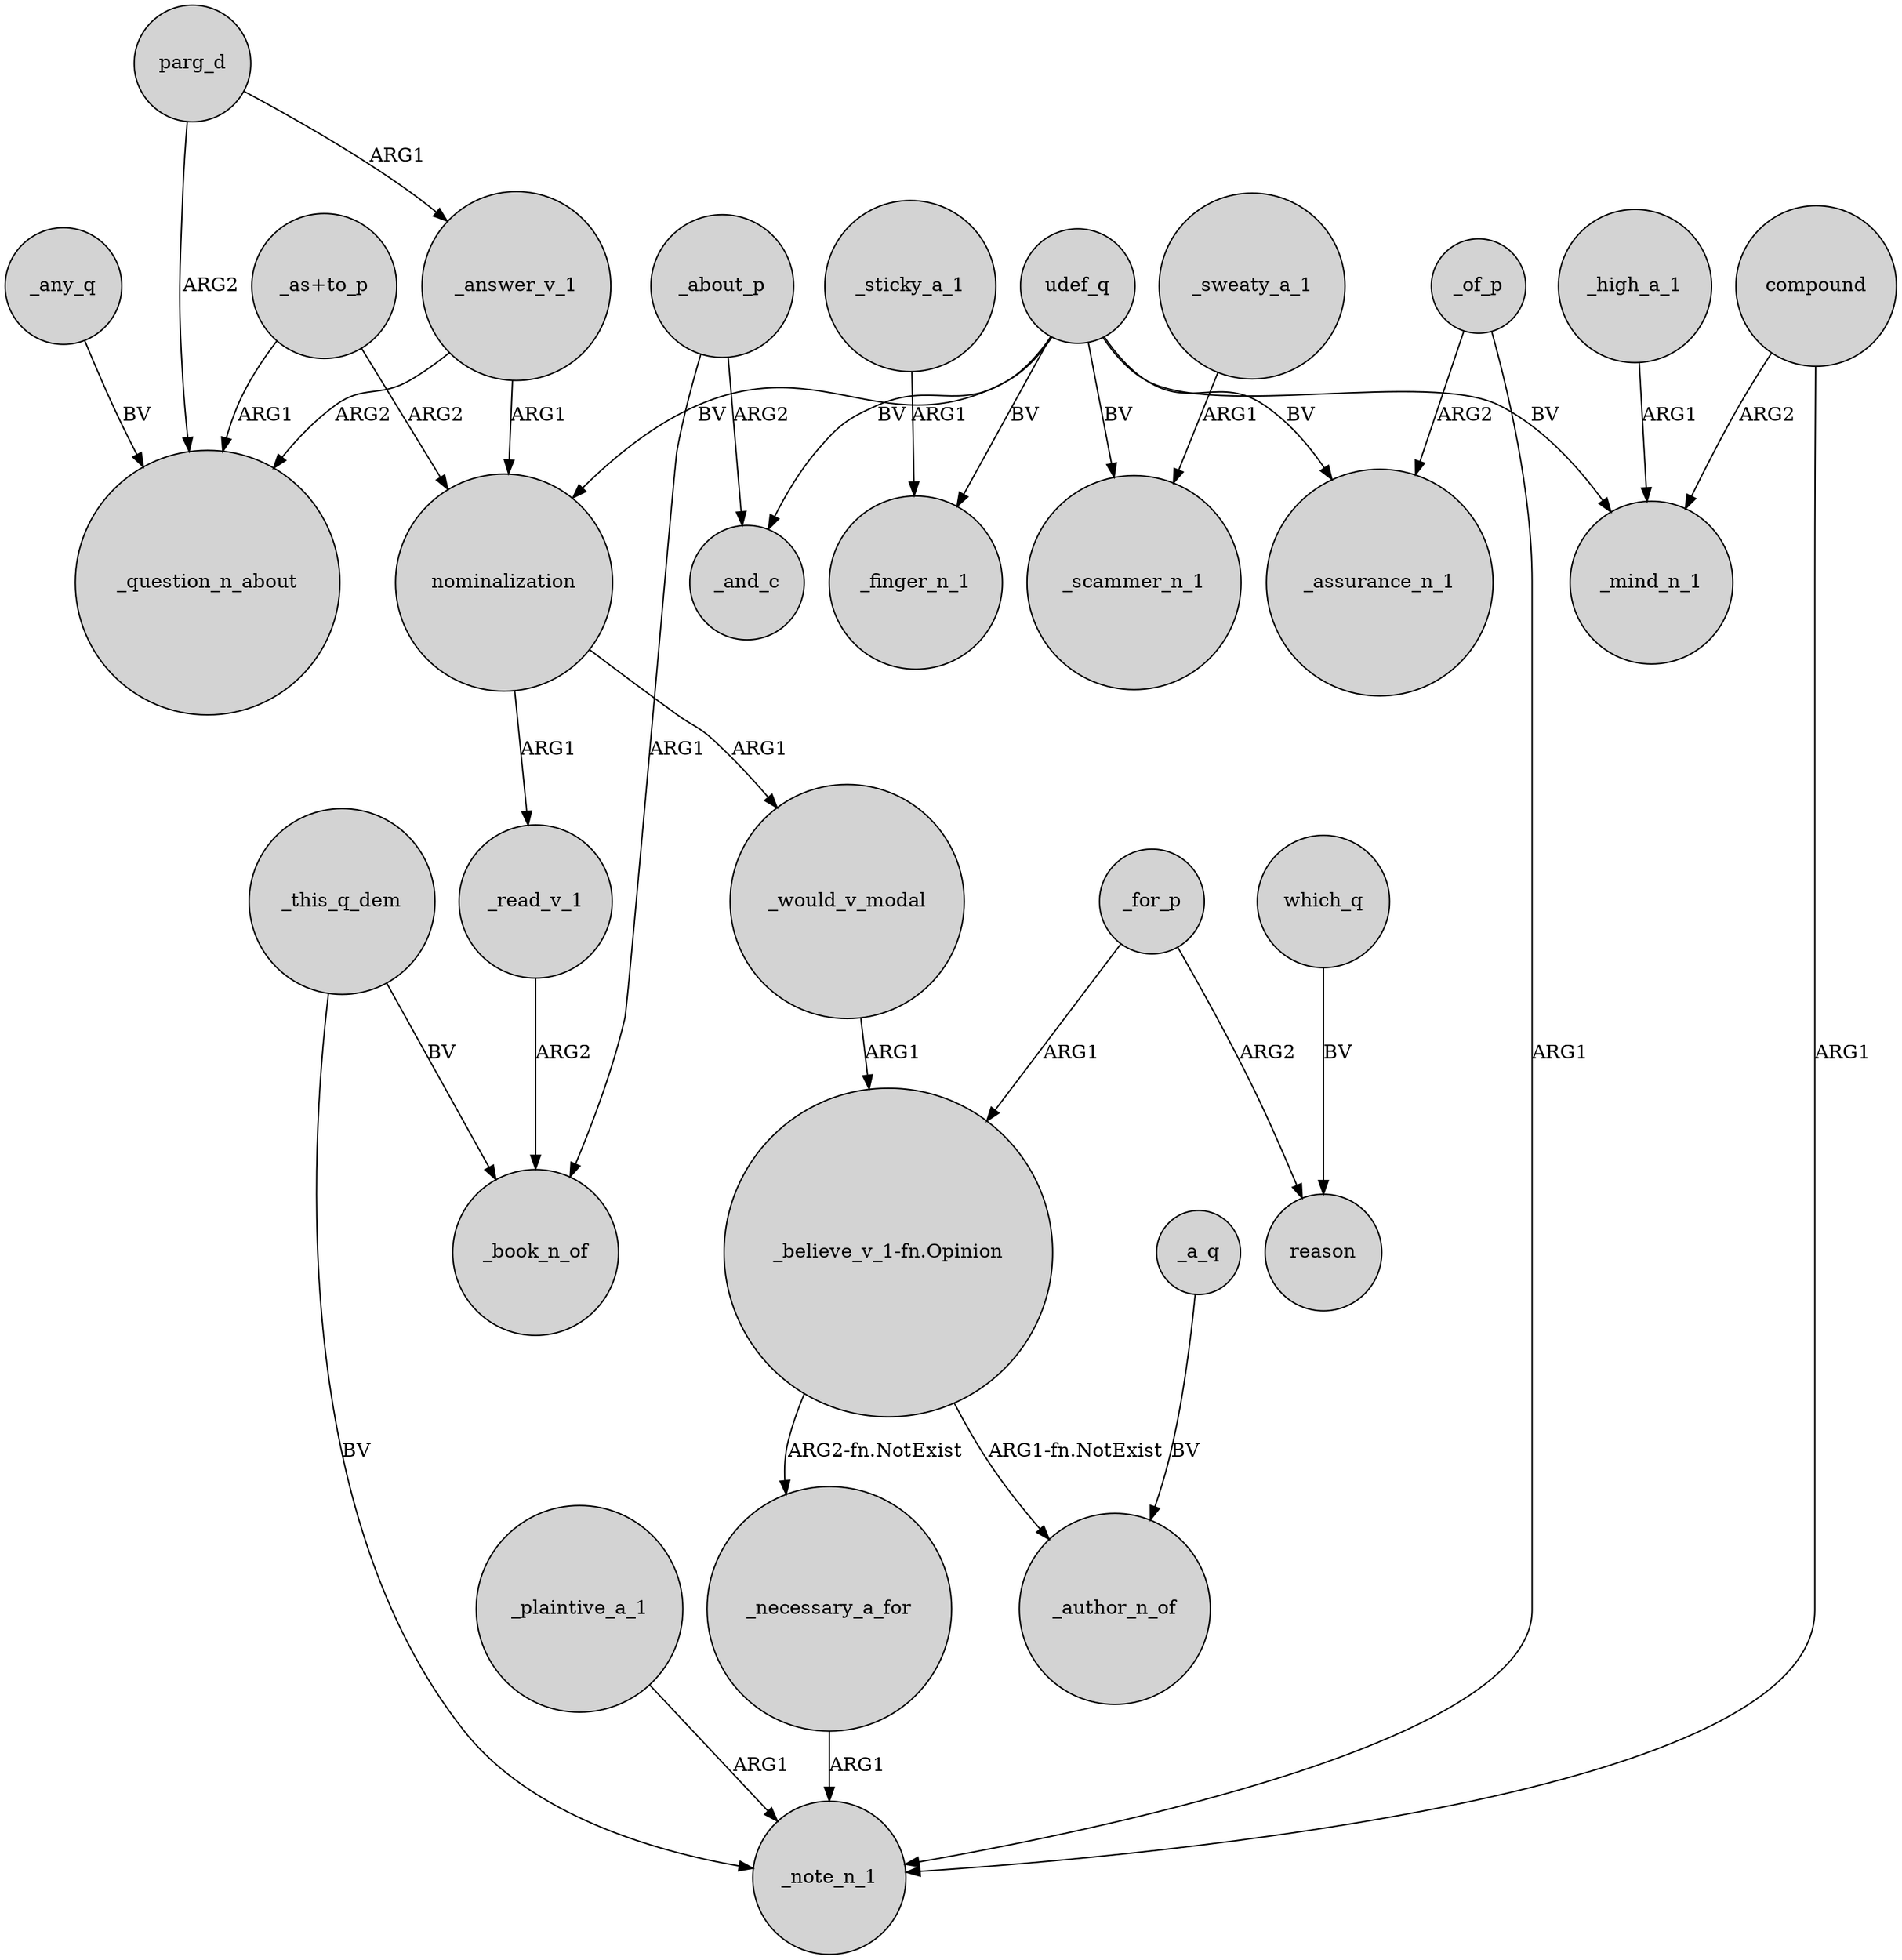 digraph {
	node [shape=circle style=filled]
	parg_d -> _question_n_about [label=ARG2]
	nominalization -> _read_v_1 [label=ARG1]
	_of_p -> _note_n_1 [label=ARG1]
	_plaintive_a_1 -> _note_n_1 [label=ARG1]
	_a_q -> _author_n_of [label=BV]
	compound -> _note_n_1 [label=ARG1]
	nominalization -> _would_v_modal [label=ARG1]
	parg_d -> _answer_v_1 [label=ARG1]
	_for_p -> reason [label=ARG2]
	_would_v_modal -> "_believe_v_1-fn.Opinion" [label=ARG1]
	_sticky_a_1 -> _finger_n_1 [label=ARG1]
	_necessary_a_for -> _note_n_1 [label=ARG1]
	"_as+to_p" -> _question_n_about [label=ARG1]
	"_believe_v_1-fn.Opinion" -> _necessary_a_for [label="ARG2-fn.NotExist"]
	_answer_v_1 -> _question_n_about [label=ARG2]
	udef_q -> _finger_n_1 [label=BV]
	_read_v_1 -> _book_n_of [label=ARG2]
	udef_q -> _assurance_n_1 [label=BV]
	_for_p -> "_believe_v_1-fn.Opinion" [label=ARG1]
	_about_p -> _and_c [label=ARG2]
	which_q -> reason [label=BV]
	compound -> _mind_n_1 [label=ARG2]
	_sweaty_a_1 -> _scammer_n_1 [label=ARG1]
	_answer_v_1 -> nominalization [label=ARG1]
	_any_q -> _question_n_about [label=BV]
	udef_q -> nominalization [label=BV]
	_about_p -> _book_n_of [label=ARG1]
	"_as+to_p" -> nominalization [label=ARG2]
	udef_q -> _mind_n_1 [label=BV]
	_high_a_1 -> _mind_n_1 [label=ARG1]
	"_believe_v_1-fn.Opinion" -> _author_n_of [label="ARG1-fn.NotExist"]
	_this_q_dem -> _note_n_1 [label=BV]
	udef_q -> _and_c [label=BV]
	_of_p -> _assurance_n_1 [label=ARG2]
	_this_q_dem -> _book_n_of [label=BV]
	udef_q -> _scammer_n_1 [label=BV]
}
